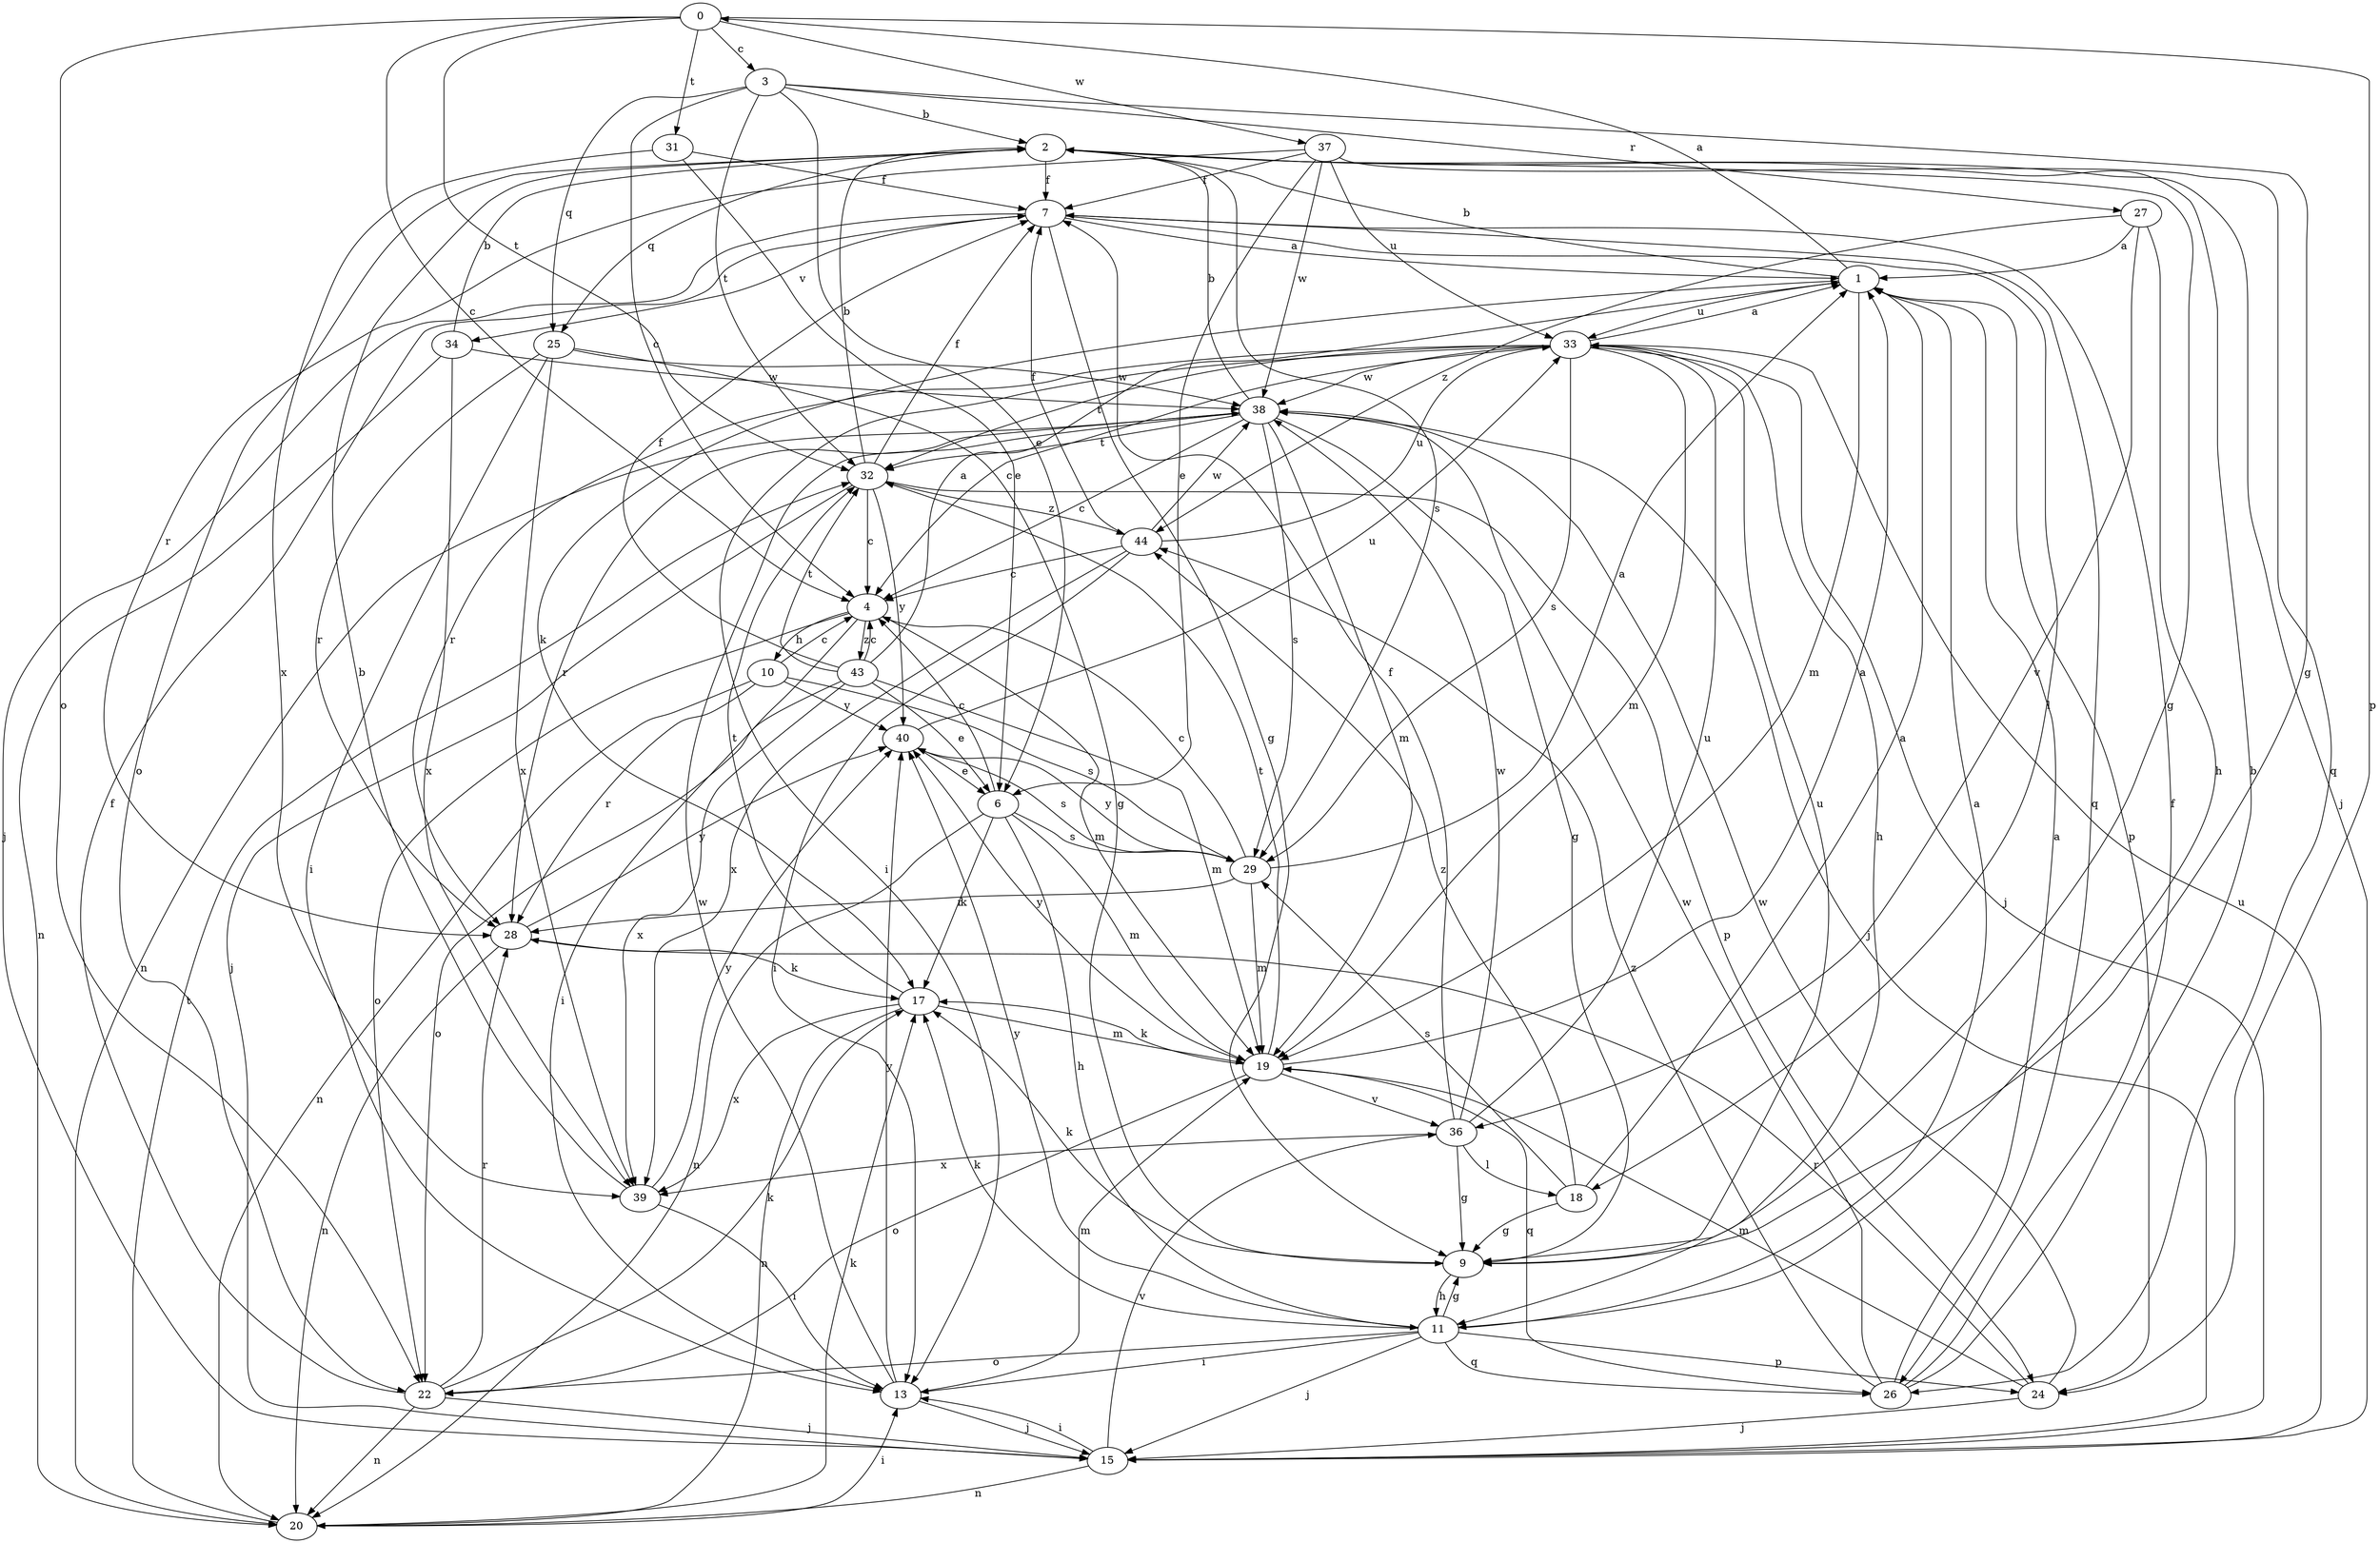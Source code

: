 strict digraph  {
0;
1;
2;
3;
4;
6;
7;
9;
10;
11;
13;
15;
17;
18;
19;
20;
22;
24;
25;
26;
27;
28;
29;
31;
32;
33;
34;
36;
37;
38;
39;
40;
43;
44;
0 -> 3  [label=c];
0 -> 4  [label=c];
0 -> 22  [label=o];
0 -> 24  [label=p];
0 -> 31  [label=t];
0 -> 32  [label=t];
0 -> 37  [label=w];
1 -> 0  [label=a];
1 -> 2  [label=b];
1 -> 17  [label=k];
1 -> 19  [label=m];
1 -> 24  [label=p];
1 -> 33  [label=u];
2 -> 7  [label=f];
2 -> 9  [label=g];
2 -> 15  [label=j];
2 -> 22  [label=o];
2 -> 25  [label=q];
2 -> 29  [label=s];
3 -> 2  [label=b];
3 -> 4  [label=c];
3 -> 6  [label=e];
3 -> 9  [label=g];
3 -> 25  [label=q];
3 -> 27  [label=r];
3 -> 32  [label=t];
4 -> 10  [label=h];
4 -> 13  [label=i];
4 -> 19  [label=m];
4 -> 22  [label=o];
4 -> 43  [label=z];
6 -> 4  [label=c];
6 -> 11  [label=h];
6 -> 17  [label=k];
6 -> 19  [label=m];
6 -> 20  [label=n];
6 -> 29  [label=s];
7 -> 1  [label=a];
7 -> 9  [label=g];
7 -> 15  [label=j];
7 -> 18  [label=l];
7 -> 26  [label=q];
7 -> 34  [label=v];
9 -> 11  [label=h];
9 -> 17  [label=k];
9 -> 33  [label=u];
10 -> 4  [label=c];
10 -> 20  [label=n];
10 -> 28  [label=r];
10 -> 29  [label=s];
10 -> 40  [label=y];
11 -> 1  [label=a];
11 -> 9  [label=g];
11 -> 13  [label=i];
11 -> 15  [label=j];
11 -> 17  [label=k];
11 -> 22  [label=o];
11 -> 24  [label=p];
11 -> 26  [label=q];
11 -> 40  [label=y];
13 -> 15  [label=j];
13 -> 19  [label=m];
13 -> 38  [label=w];
13 -> 40  [label=y];
15 -> 13  [label=i];
15 -> 20  [label=n];
15 -> 33  [label=u];
15 -> 36  [label=v];
17 -> 19  [label=m];
17 -> 20  [label=n];
17 -> 32  [label=t];
17 -> 39  [label=x];
18 -> 1  [label=a];
18 -> 9  [label=g];
18 -> 29  [label=s];
18 -> 44  [label=z];
19 -> 1  [label=a];
19 -> 17  [label=k];
19 -> 22  [label=o];
19 -> 26  [label=q];
19 -> 32  [label=t];
19 -> 36  [label=v];
19 -> 40  [label=y];
20 -> 13  [label=i];
20 -> 17  [label=k];
20 -> 32  [label=t];
22 -> 7  [label=f];
22 -> 15  [label=j];
22 -> 17  [label=k];
22 -> 20  [label=n];
22 -> 28  [label=r];
24 -> 15  [label=j];
24 -> 19  [label=m];
24 -> 28  [label=r];
24 -> 38  [label=w];
25 -> 9  [label=g];
25 -> 13  [label=i];
25 -> 28  [label=r];
25 -> 38  [label=w];
25 -> 39  [label=x];
26 -> 1  [label=a];
26 -> 2  [label=b];
26 -> 7  [label=f];
26 -> 38  [label=w];
26 -> 44  [label=z];
27 -> 1  [label=a];
27 -> 11  [label=h];
27 -> 36  [label=v];
27 -> 44  [label=z];
28 -> 17  [label=k];
28 -> 20  [label=n];
28 -> 40  [label=y];
29 -> 1  [label=a];
29 -> 4  [label=c];
29 -> 19  [label=m];
29 -> 28  [label=r];
29 -> 40  [label=y];
31 -> 6  [label=e];
31 -> 7  [label=f];
31 -> 39  [label=x];
32 -> 2  [label=b];
32 -> 4  [label=c];
32 -> 7  [label=f];
32 -> 15  [label=j];
32 -> 24  [label=p];
32 -> 40  [label=y];
32 -> 44  [label=z];
33 -> 1  [label=a];
33 -> 4  [label=c];
33 -> 11  [label=h];
33 -> 13  [label=i];
33 -> 15  [label=j];
33 -> 19  [label=m];
33 -> 28  [label=r];
33 -> 29  [label=s];
33 -> 32  [label=t];
33 -> 38  [label=w];
34 -> 2  [label=b];
34 -> 20  [label=n];
34 -> 38  [label=w];
34 -> 39  [label=x];
36 -> 7  [label=f];
36 -> 9  [label=g];
36 -> 18  [label=l];
36 -> 33  [label=u];
36 -> 38  [label=w];
36 -> 39  [label=x];
37 -> 6  [label=e];
37 -> 7  [label=f];
37 -> 26  [label=q];
37 -> 28  [label=r];
37 -> 33  [label=u];
37 -> 38  [label=w];
38 -> 2  [label=b];
38 -> 4  [label=c];
38 -> 9  [label=g];
38 -> 15  [label=j];
38 -> 19  [label=m];
38 -> 20  [label=n];
38 -> 28  [label=r];
38 -> 29  [label=s];
38 -> 32  [label=t];
39 -> 2  [label=b];
39 -> 13  [label=i];
39 -> 40  [label=y];
40 -> 6  [label=e];
40 -> 29  [label=s];
40 -> 33  [label=u];
43 -> 1  [label=a];
43 -> 4  [label=c];
43 -> 6  [label=e];
43 -> 7  [label=f];
43 -> 19  [label=m];
43 -> 22  [label=o];
43 -> 32  [label=t];
43 -> 39  [label=x];
44 -> 4  [label=c];
44 -> 7  [label=f];
44 -> 13  [label=i];
44 -> 33  [label=u];
44 -> 38  [label=w];
44 -> 39  [label=x];
}
